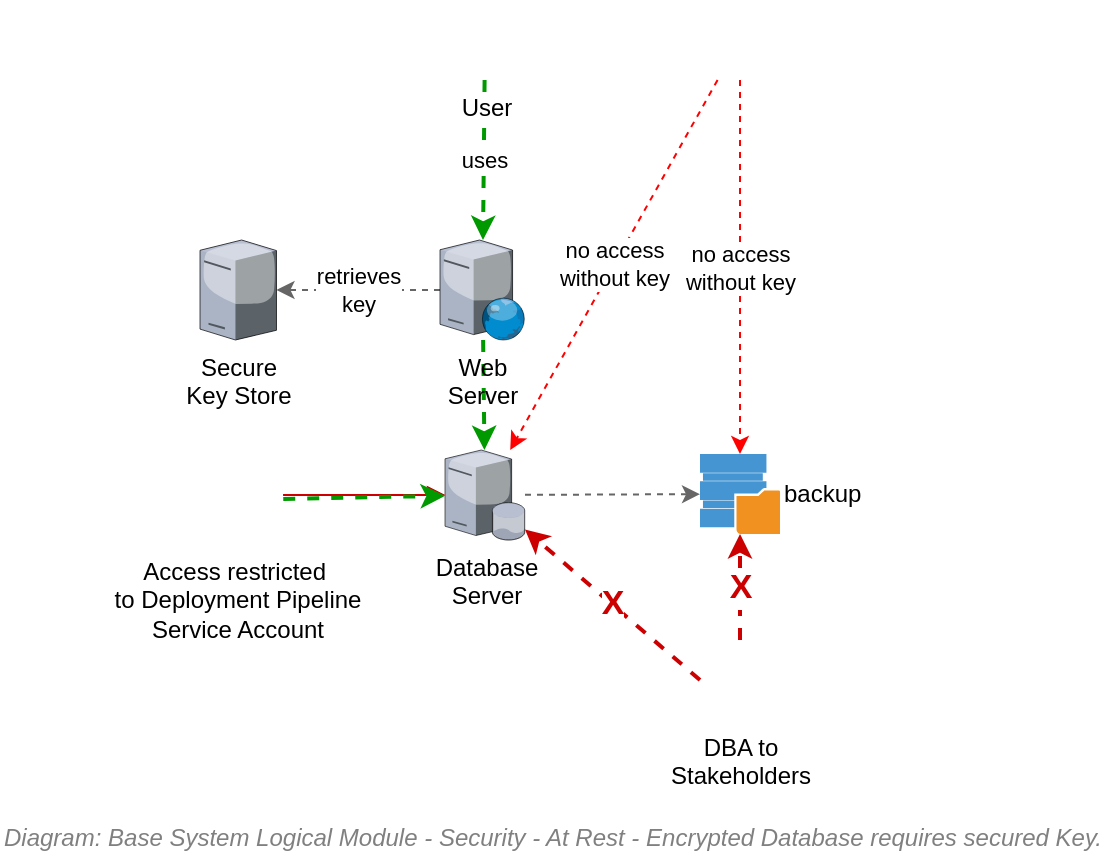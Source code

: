 <mxfile compressed="false" version="17.5.0" type="google">
  <diagram id="oyi-jWmBFlKkB5lG6i_K" name="Security/Confidentiality/At Rest/Encrypted Database">
    <mxGraphModel grid="1" page="1" gridSize="10" guides="1" tooltips="1" connect="1" arrows="1" fold="1" pageScale="1" pageWidth="827" pageHeight="1169" math="0" shadow="0">
      <root>
        <mxCell id="VL1MYJmSaGnb1suXet0F-0" />
        <mxCell id="VL1MYJmSaGnb1suXet0F-1" parent="VL1MYJmSaGnb1suXet0F-0" />
        <mxCell id="VL1MYJmSaGnb1suXet0F-11" value="" style="rounded=0;jumpStyle=arc;orthogonalLoop=1;jettySize=auto;html=1;dashed=1;fillColor=#f5f5f5;strokeColor=#666666;" edge="1" parent="VL1MYJmSaGnb1suXet0F-1" source="VL1MYJmSaGnb1suXet0F-5" target="VL1MYJmSaGnb1suXet0F-10">
          <mxGeometry relative="1" as="geometry" />
        </mxCell>
        <mxCell id="VL1MYJmSaGnb1suXet0F-5" value="Database&lt;br&gt;Server&lt;br&gt;" style="verticalLabelPosition=bottom;aspect=fixed;html=1;verticalAlign=top;strokeColor=none;align=center;outlineConnect=0;shape=mxgraph.citrix.database_server;fillColor=none;" vertex="1" parent="VL1MYJmSaGnb1suXet0F-1">
          <mxGeometry x="342.5" y="425" width="40" height="45" as="geometry" />
        </mxCell>
        <mxCell id="VL1MYJmSaGnb1suXet0F-8" style="edgeStyle=none;rounded=0;jumpStyle=arc;orthogonalLoop=1;jettySize=auto;html=1;dashed=1;strokeWidth=2;strokeColor=#009900;" edge="1" parent="VL1MYJmSaGnb1suXet0F-1" source="VL1MYJmSaGnb1suXet0F-6" target="VL1MYJmSaGnb1suXet0F-5">
          <mxGeometry relative="1" as="geometry" />
        </mxCell>
        <mxCell id="VL1MYJmSaGnb1suXet0F-9" value="retrieves&lt;br&gt;key" style="edgeStyle=none;rounded=0;jumpStyle=arc;orthogonalLoop=1;jettySize=auto;html=1;dashed=1;strokeColor=#666666;" edge="1" parent="VL1MYJmSaGnb1suXet0F-1" source="VL1MYJmSaGnb1suXet0F-6" target="VL1MYJmSaGnb1suXet0F-7">
          <mxGeometry relative="1" as="geometry" />
        </mxCell>
        <mxCell id="VL1MYJmSaGnb1suXet0F-6" value="Web&lt;br&gt;Server" style="verticalLabelPosition=bottom;aspect=fixed;html=1;verticalAlign=top;strokeColor=none;align=center;outlineConnect=0;shape=mxgraph.citrix.web_server;fillColor=none;" vertex="1" parent="VL1MYJmSaGnb1suXet0F-1">
          <mxGeometry x="340" y="320" width="42.5" height="50" as="geometry" />
        </mxCell>
        <mxCell id="VL1MYJmSaGnb1suXet0F-7" value="Secure&lt;br&gt;Key Store" style="verticalLabelPosition=bottom;aspect=fixed;html=1;verticalAlign=top;strokeColor=none;align=center;outlineConnect=0;shape=mxgraph.citrix.license_server;fillColor=none;" vertex="1" parent="VL1MYJmSaGnb1suXet0F-1">
          <mxGeometry x="220" y="320" width="38.24" height="50" as="geometry" />
        </mxCell>
        <mxCell id="VL1MYJmSaGnb1suXet0F-10" value="backup" style="shadow=0;dashed=0;html=1;strokeColor=none;fillColor=#4495D1;labelPosition=right;verticalLabelPosition=middle;verticalAlign=middle;align=left;outlineConnect=0;shape=mxgraph.veeam.2d.backup_repository;" vertex="1" parent="VL1MYJmSaGnb1suXet0F-1">
          <mxGeometry x="470" y="427" width="40" height="40" as="geometry" />
        </mxCell>
        <mxCell id="VL1MYJmSaGnb1suXet0F-14" value="uses" style="edgeStyle=none;rounded=0;jumpStyle=arc;orthogonalLoop=1;jettySize=auto;html=1;dashed=1;strokeColor=#009900;strokeWidth=2;" edge="1" parent="VL1MYJmSaGnb1suXet0F-1" source="VL1MYJmSaGnb1suXet0F-12" target="VL1MYJmSaGnb1suXet0F-6">
          <mxGeometry relative="1" as="geometry" />
        </mxCell>
        <mxCell id="VL1MYJmSaGnb1suXet0F-12" value="User" style="shape=image;html=1;verticalAlign=top;verticalLabelPosition=bottom;labelBackgroundColor=#ffffff;imageAspect=0;aspect=fixed;image=https://cdn0.iconfinder.com/data/icons/elasto-online-store/26/00-ELASTOFONT-STORE-READY_user-128.png;fillColor=none;" vertex="1" parent="VL1MYJmSaGnb1suXet0F-1">
          <mxGeometry x="342.5" y="200" width="40" height="40" as="geometry" />
        </mxCell>
        <mxCell id="VL1MYJmSaGnb1suXet0F-15" value="no access&lt;br&gt;without key" style="edgeStyle=none;rounded=0;jumpStyle=arc;orthogonalLoop=1;jettySize=auto;html=1;dashed=1;strokeColor=#FF0000;" edge="1" parent="VL1MYJmSaGnb1suXet0F-1" source="VL1MYJmSaGnb1suXet0F-13" target="VL1MYJmSaGnb1suXet0F-10">
          <mxGeometry relative="1" as="geometry" />
        </mxCell>
        <mxCell id="VL1MYJmSaGnb1suXet0F-16" value="no access&lt;br&gt;without key" style="edgeStyle=none;rounded=0;jumpStyle=arc;orthogonalLoop=1;jettySize=auto;html=1;dashed=1;strokeColor=#FF0000;" edge="1" parent="VL1MYJmSaGnb1suXet0F-1" source="VL1MYJmSaGnb1suXet0F-13" target="VL1MYJmSaGnb1suXet0F-5">
          <mxGeometry relative="1" as="geometry" />
        </mxCell>
        <mxCell id="VL1MYJmSaGnb1suXet0F-13" value="" style="shape=image;html=1;verticalAlign=top;verticalLabelPosition=bottom;labelBackgroundColor=#ffffff;imageAspect=0;aspect=fixed;image=https://cdn0.iconfinder.com/data/icons/popo_emotions_the_blacy_png/128/bad_egg.png;fillColor=none;" vertex="1" parent="VL1MYJmSaGnb1suXet0F-1">
          <mxGeometry x="470" y="200" width="40" height="40" as="geometry" />
        </mxCell>
        <mxCell id="uEtSo5EABV7mvyWgQCkk-0" value="&lt;font style=&quot;font-size: 12px&quot;&gt;&lt;span style=&quot;font-size: 12px&quot;&gt;Diagram: Base System Logical Module -&amp;nbsp;&lt;/span&gt;Security - At Rest - Encrypted Database requires secured Key.&lt;/font&gt;" style="text;strokeColor=none;fillColor=none;html=1;fontSize=24;fontStyle=2;verticalAlign=middle;align=left;shadow=0;glass=0;comic=0;opacity=30;fontColor=#808080;" vertex="1" parent="VL1MYJmSaGnb1suXet0F-1">
          <mxGeometry x="120" y="605" width="520" height="20" as="geometry" />
        </mxCell>
        <mxCell id="RdU6mfiPnVtLHqJiw6Lp-2" value="" style="edgeStyle=orthogonalEdgeStyle;rounded=0;orthogonalLoop=1;jettySize=auto;html=1;strokeColor=#CC0000;fontSize=17;fontColor=#CC0000;" edge="1" parent="VL1MYJmSaGnb1suXet0F-1" source="RdU6mfiPnVtLHqJiw6Lp-0" target="VL1MYJmSaGnb1suXet0F-5">
          <mxGeometry relative="1" as="geometry" />
        </mxCell>
        <mxCell id="FZI-qqqhOjFsq3JWPr2R-3" value="" style="edgeStyle=orthogonalEdgeStyle;rounded=0;orthogonalLoop=1;jettySize=auto;html=1;strokeColor=#CC0000;fontSize=17;fontColor=#CC0000;exitX=1;exitY=0.5;exitDx=0;exitDy=0;" edge="1" parent="VL1MYJmSaGnb1suXet0F-1" source="RdU6mfiPnVtLHqJiw6Lp-0" target="VL1MYJmSaGnb1suXet0F-5">
          <mxGeometry relative="1" as="geometry" />
        </mxCell>
        <mxCell id="RdU6mfiPnVtLHqJiw6Lp-0" value="" style="shape=image;html=1;verticalAlign=top;verticalLabelPosition=bottom;labelBackgroundColor=#ffffff;imageAspect=0;aspect=fixed;image=https://cdn4.iconfinder.com/data/icons/top-search-7/128/_android_logo_robot_interface_media_social_-128.png" vertex="1" parent="VL1MYJmSaGnb1suXet0F-1">
          <mxGeometry x="216.62" y="425" width="45" height="45" as="geometry" />
        </mxCell>
        <mxCell id="RdU6mfiPnVtLHqJiw6Lp-1" style="edgeStyle=none;rounded=0;jumpStyle=arc;orthogonalLoop=1;jettySize=auto;html=1;dashed=1;strokeWidth=2;strokeColor=#009900;exitX=1;exitY=0.5;exitDx=0;exitDy=0;" edge="1" parent="VL1MYJmSaGnb1suXet0F-1">
          <mxGeometry relative="1" as="geometry">
            <mxPoint x="261.62" y="449.5" as="sourcePoint" />
            <mxPoint x="342.5" y="447.897" as="targetPoint" />
          </mxGeometry>
        </mxCell>
        <mxCell id="FZI-qqqhOjFsq3JWPr2R-0" value="DBA to&lt;br&gt;Stakeholders" style="shape=image;html=1;verticalAlign=top;verticalLabelPosition=bottom;labelBackgroundColor=#ffffff;imageAspect=0;aspect=fixed;image=https://cdn0.iconfinder.com/data/icons/elasto-online-store/26/00-ELASTOFONT-STORE-READY_user-128.png;fillColor=none;" vertex="1" parent="VL1MYJmSaGnb1suXet0F-1">
          <mxGeometry x="470" y="520" width="40" height="40" as="geometry" />
        </mxCell>
        <mxCell id="FZI-qqqhOjFsq3JWPr2R-1" value="X" style="edgeStyle=none;rounded=0;jumpStyle=arc;orthogonalLoop=1;jettySize=auto;html=1;dashed=1;strokeWidth=2;exitX=0;exitY=0.5;exitDx=0;exitDy=0;strokeColor=#CC0000;fontStyle=1;fontSize=17;fontColor=#CC0000;" edge="1" parent="VL1MYJmSaGnb1suXet0F-1" source="FZI-qqqhOjFsq3JWPr2R-0" target="VL1MYJmSaGnb1suXet0F-5">
          <mxGeometry relative="1" as="geometry">
            <mxPoint x="392.3" y="170" as="sourcePoint" />
            <mxPoint x="362.5" y="349.605" as="targetPoint" />
          </mxGeometry>
        </mxCell>
        <mxCell id="FZI-qqqhOjFsq3JWPr2R-2" value="X" style="edgeStyle=none;rounded=0;jumpStyle=arc;orthogonalLoop=1;jettySize=auto;html=1;dashed=1;strokeWidth=2;exitX=0.5;exitY=0;exitDx=0;exitDy=0;strokeColor=#CC0000;fontStyle=1;fontSize=17;fontColor=#CC0000;" edge="1" parent="VL1MYJmSaGnb1suXet0F-1" source="FZI-qqqhOjFsq3JWPr2R-0" target="VL1MYJmSaGnb1suXet0F-10">
          <mxGeometry relative="1" as="geometry">
            <mxPoint x="480" y="550" as="sourcePoint" />
            <mxPoint x="393" y="475" as="targetPoint" />
          </mxGeometry>
        </mxCell>
        <mxCell id="CU8X-Q7LD-UX-T9ooIJy-0" value="Access restricted&amp;nbsp;&lt;br&gt;to Deployment Pipeline Service Account" style="text;html=1;strokeColor=none;fillColor=none;align=center;verticalAlign=middle;whiteSpace=wrap;rounded=0;" vertex="1" parent="VL1MYJmSaGnb1suXet0F-1">
          <mxGeometry x="174.12" y="490" width="130" height="20" as="geometry" />
        </mxCell>
      </root>
    </mxGraphModel>
  </diagram>
</mxfile>
